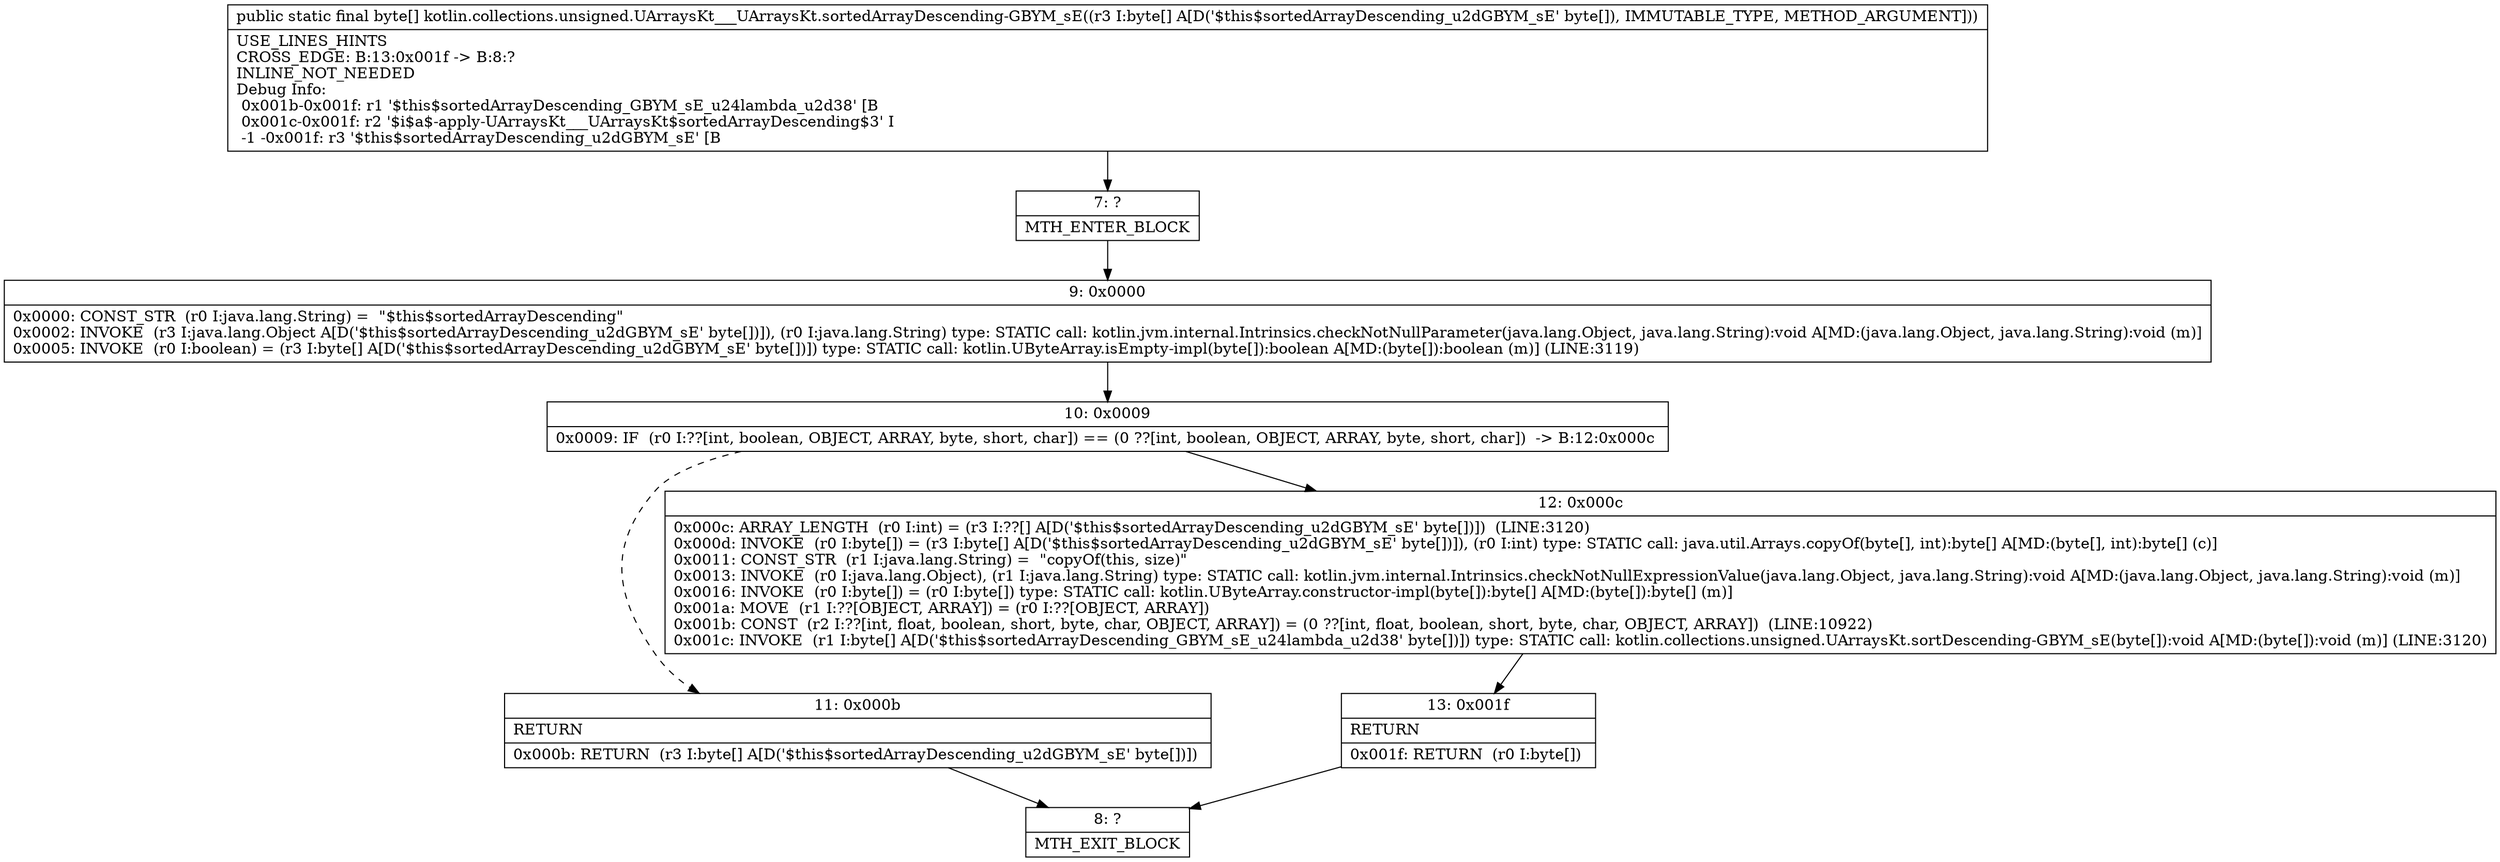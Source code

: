 digraph "CFG forkotlin.collections.unsigned.UArraysKt___UArraysKt.sortedArrayDescending\-GBYM_sE([B)[B" {
Node_7 [shape=record,label="{7\:\ ?|MTH_ENTER_BLOCK\l}"];
Node_9 [shape=record,label="{9\:\ 0x0000|0x0000: CONST_STR  (r0 I:java.lang.String) =  \"$this$sortedArrayDescending\" \l0x0002: INVOKE  (r3 I:java.lang.Object A[D('$this$sortedArrayDescending_u2dGBYM_sE' byte[])]), (r0 I:java.lang.String) type: STATIC call: kotlin.jvm.internal.Intrinsics.checkNotNullParameter(java.lang.Object, java.lang.String):void A[MD:(java.lang.Object, java.lang.String):void (m)]\l0x0005: INVOKE  (r0 I:boolean) = (r3 I:byte[] A[D('$this$sortedArrayDescending_u2dGBYM_sE' byte[])]) type: STATIC call: kotlin.UByteArray.isEmpty\-impl(byte[]):boolean A[MD:(byte[]):boolean (m)] (LINE:3119)\l}"];
Node_10 [shape=record,label="{10\:\ 0x0009|0x0009: IF  (r0 I:??[int, boolean, OBJECT, ARRAY, byte, short, char]) == (0 ??[int, boolean, OBJECT, ARRAY, byte, short, char])  \-\> B:12:0x000c \l}"];
Node_11 [shape=record,label="{11\:\ 0x000b|RETURN\l|0x000b: RETURN  (r3 I:byte[] A[D('$this$sortedArrayDescending_u2dGBYM_sE' byte[])]) \l}"];
Node_8 [shape=record,label="{8\:\ ?|MTH_EXIT_BLOCK\l}"];
Node_12 [shape=record,label="{12\:\ 0x000c|0x000c: ARRAY_LENGTH  (r0 I:int) = (r3 I:??[] A[D('$this$sortedArrayDescending_u2dGBYM_sE' byte[])])  (LINE:3120)\l0x000d: INVOKE  (r0 I:byte[]) = (r3 I:byte[] A[D('$this$sortedArrayDescending_u2dGBYM_sE' byte[])]), (r0 I:int) type: STATIC call: java.util.Arrays.copyOf(byte[], int):byte[] A[MD:(byte[], int):byte[] (c)]\l0x0011: CONST_STR  (r1 I:java.lang.String) =  \"copyOf(this, size)\" \l0x0013: INVOKE  (r0 I:java.lang.Object), (r1 I:java.lang.String) type: STATIC call: kotlin.jvm.internal.Intrinsics.checkNotNullExpressionValue(java.lang.Object, java.lang.String):void A[MD:(java.lang.Object, java.lang.String):void (m)]\l0x0016: INVOKE  (r0 I:byte[]) = (r0 I:byte[]) type: STATIC call: kotlin.UByteArray.constructor\-impl(byte[]):byte[] A[MD:(byte[]):byte[] (m)]\l0x001a: MOVE  (r1 I:??[OBJECT, ARRAY]) = (r0 I:??[OBJECT, ARRAY]) \l0x001b: CONST  (r2 I:??[int, float, boolean, short, byte, char, OBJECT, ARRAY]) = (0 ??[int, float, boolean, short, byte, char, OBJECT, ARRAY])  (LINE:10922)\l0x001c: INVOKE  (r1 I:byte[] A[D('$this$sortedArrayDescending_GBYM_sE_u24lambda_u2d38' byte[])]) type: STATIC call: kotlin.collections.unsigned.UArraysKt.sortDescending\-GBYM_sE(byte[]):void A[MD:(byte[]):void (m)] (LINE:3120)\l}"];
Node_13 [shape=record,label="{13\:\ 0x001f|RETURN\l|0x001f: RETURN  (r0 I:byte[]) \l}"];
MethodNode[shape=record,label="{public static final byte[] kotlin.collections.unsigned.UArraysKt___UArraysKt.sortedArrayDescending\-GBYM_sE((r3 I:byte[] A[D('$this$sortedArrayDescending_u2dGBYM_sE' byte[]), IMMUTABLE_TYPE, METHOD_ARGUMENT]))  | USE_LINES_HINTS\lCROSS_EDGE: B:13:0x001f \-\> B:8:?\lINLINE_NOT_NEEDED\lDebug Info:\l  0x001b\-0x001f: r1 '$this$sortedArrayDescending_GBYM_sE_u24lambda_u2d38' [B\l  0x001c\-0x001f: r2 '$i$a$\-apply\-UArraysKt___UArraysKt$sortedArrayDescending$3' I\l  \-1 \-0x001f: r3 '$this$sortedArrayDescending_u2dGBYM_sE' [B\l}"];
MethodNode -> Node_7;Node_7 -> Node_9;
Node_9 -> Node_10;
Node_10 -> Node_11[style=dashed];
Node_10 -> Node_12;
Node_11 -> Node_8;
Node_12 -> Node_13;
Node_13 -> Node_8;
}

